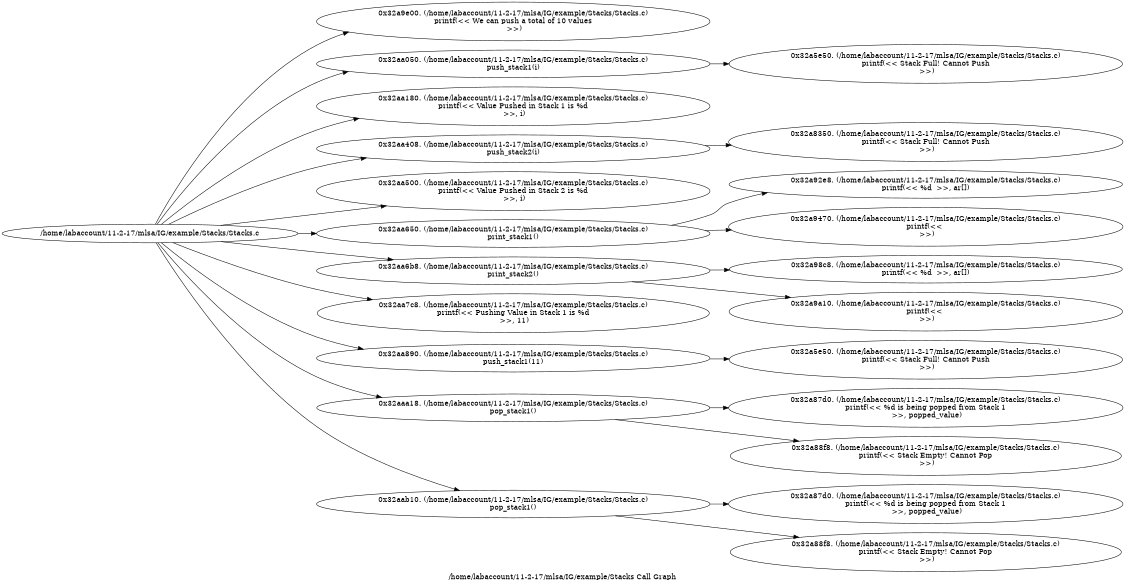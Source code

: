 digraph "/home/labaccount/11-2-17/mlsa/IG/example/Stacks Call Graph" {
	graph [dpi=300
		rankdir=LR
		size="7.5, 10"
		label="/home/labaccount/11-2-17/mlsa/IG/example/Stacks Call Graph"
	];

	Node0x760301817 [shape=oval, label="/home/labaccount/11-2-17/mlsa/IG/example/Stacks/Stacks.c"];
	Node0x357607748 [shape=oval, label="0x32a9e00. (/home/labaccount/11-2-17/mlsa/IG/example/Stacks/Stacks.c)\nprintf(<< We can push a total of 10 values\n >>)"];
	Node0x760301817 -> Node0x357607748;
	Node0x875607256 [shape=oval, label="0x32aa050. (/home/labaccount/11-2-17/mlsa/IG/example/Stacks/Stacks.c)\npush_stack1(i)"];
	Node0x760301817 -> Node0x875607256;
	Node0x418173083 [shape=oval, label="0x32aa180. (/home/labaccount/11-2-17/mlsa/IG/example/Stacks/Stacks.c)\nprintf(<< Value Pushed in Stack 1 is %d\n >>, i)"];
	Node0x760301817 -> Node0x418173083;
	Node0x447434910 [shape=oval, label="0x32aa408. (/home/labaccount/11-2-17/mlsa/IG/example/Stacks/Stacks.c)\npush_stack2(i)"];
	Node0x760301817 -> Node0x447434910;
	Node0x188620574 [shape=oval, label="0x32aa500. (/home/labaccount/11-2-17/mlsa/IG/example/Stacks/Stacks.c)\nprintf(<< Value Pushed in Stack 2 is %d\n >>, i)"];
	Node0x760301817 -> Node0x188620574;
	Node0x295253434 [shape=oval, label="0x32aa650. (/home/labaccount/11-2-17/mlsa/IG/example/Stacks/Stacks.c)\nprint_stack1()"];
	Node0x760301817 -> Node0x295253434;
	Node0x457634111 [shape=oval, label="0x32aa6b8. (/home/labaccount/11-2-17/mlsa/IG/example/Stacks/Stacks.c)\nprint_stack2()"];
	Node0x760301817 -> Node0x457634111;
	Node0x212284229 [shape=oval, label="0x32aa7c8. (/home/labaccount/11-2-17/mlsa/IG/example/Stacks/Stacks.c)\nprintf(<< Pushing Value in Stack 1 is %d\n >>, 11)"];
	Node0x760301817 -> Node0x212284229;
	Node0x294495173 [shape=oval, label="0x32aa890. (/home/labaccount/11-2-17/mlsa/IG/example/Stacks/Stacks.c)\npush_stack1(11)"];
	Node0x760301817 -> Node0x294495173;
	Node0x598875044 [shape=oval, label="0x32aaa18. (/home/labaccount/11-2-17/mlsa/IG/example/Stacks/Stacks.c)\npop_stack1()"];
	Node0x760301817 -> Node0x598875044;
	Node0x334633373 [shape=oval, label="0x32aab10. (/home/labaccount/11-2-17/mlsa/IG/example/Stacks/Stacks.c)\npop_stack1()"];
	Node0x760301817 -> Node0x334633373;
	Node0x177878669 [shape=oval, label="0x32a5e50. (/home/labaccount/11-2-17/mlsa/IG/example/Stacks/Stacks.c)\nprintf(<< Stack Full! Cannot Push\n >>)"];
	Node0x875607256 -> Node0x177878669;
	Node0x908692313 [shape=oval, label="0x32a8350. (/home/labaccount/11-2-17/mlsa/IG/example/Stacks/Stacks.c)\nprintf(<< Stack Full! Cannot Push\n >>)"];
	Node0x447434910 -> Node0x908692313;
	Node0x601418317 [shape=oval, label="0x32a92e8. (/home/labaccount/11-2-17/mlsa/IG/example/Stacks/Stacks.c)\nprintf(<< %d  >>, ar[])"];
	Node0x295253434 -> Node0x601418317;
	Node0x165329928 [shape=oval, label="0x32a9470. (/home/labaccount/11-2-17/mlsa/IG/example/Stacks/Stacks.c)\nprintf(<< \n >>)"];
	Node0x295253434 -> Node0x165329928;
	Node0x327857875 [shape=oval, label="0x32a98c8. (/home/labaccount/11-2-17/mlsa/IG/example/Stacks/Stacks.c)\nprintf(<< %d  >>, ar[])"];
	Node0x457634111 -> Node0x327857875;
	Node0x609747012 [shape=oval, label="0x32a9a10. (/home/labaccount/11-2-17/mlsa/IG/example/Stacks/Stacks.c)\nprintf(<< \n >>)"];
	Node0x457634111 -> Node0x609747012;
	Node0x612196947 [shape=oval, label="0x32a5e50. (/home/labaccount/11-2-17/mlsa/IG/example/Stacks/Stacks.c)\nprintf(<< Stack Full! Cannot Push\n >>)"];
	Node0x294495173 -> Node0x612196947;
	Node0x309678902 [shape=oval, label="0x32a87d0. (/home/labaccount/11-2-17/mlsa/IG/example/Stacks/Stacks.c)\nprintf(<< %d is being popped from Stack 1\n >>, popped_value)"];
	Node0x598875044 -> Node0x309678902;
	Node0x224854535 [shape=oval, label="0x32a88f8. (/home/labaccount/11-2-17/mlsa/IG/example/Stacks/Stacks.c)\nprintf(<< Stack Empty! Cannot Pop\n >>)"];
	Node0x598875044 -> Node0x224854535;
	Node0x917471499 [shape=oval, label="0x32a87d0. (/home/labaccount/11-2-17/mlsa/IG/example/Stacks/Stacks.c)\nprintf(<< %d is being popped from Stack 1\n >>, popped_value)"];
	Node0x334633373 -> Node0x917471499;
	Node0x514016851 [shape=oval, label="0x32a88f8. (/home/labaccount/11-2-17/mlsa/IG/example/Stacks/Stacks.c)\nprintf(<< Stack Empty! Cannot Pop\n >>)"];
	Node0x334633373 -> Node0x514016851;
}